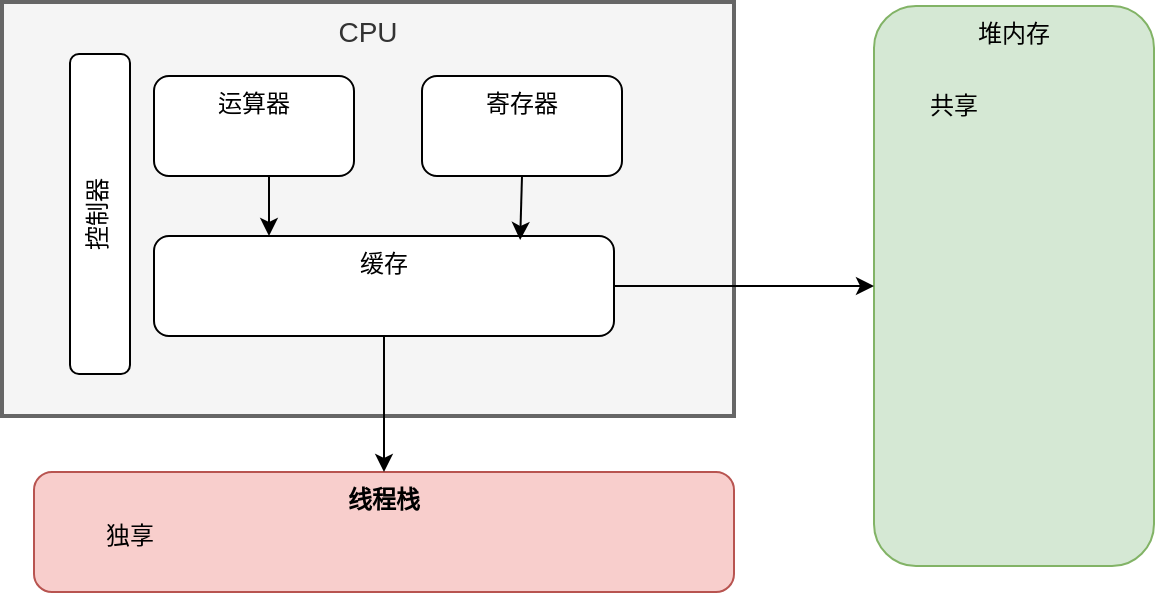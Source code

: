 <mxfile version="24.2.5" type="github">
  <diagram name="第 1 页" id="pJ7N7Mdcds2aRlb_ipgZ">
    <mxGraphModel dx="1434" dy="746" grid="1" gridSize="10" guides="1" tooltips="1" connect="1" arrows="1" fold="1" page="1" pageScale="1" pageWidth="827" pageHeight="1169" math="0" shadow="0">
      <root>
        <mxCell id="0" />
        <mxCell id="1" parent="0" />
        <mxCell id="a5jW0V6EEx6I8Ybxm_fT-1" value="CPU" style="rounded=0;whiteSpace=wrap;html=1;strokeWidth=2;fontSize=14;verticalAlign=top;fillColor=#f5f5f5;fontColor=#333333;strokeColor=#666666;" parent="1" vertex="1">
          <mxGeometry x="154" y="153" width="366" height="207" as="geometry" />
        </mxCell>
        <mxCell id="a5jW0V6EEx6I8Ybxm_fT-2" value="线程栈" style="rounded=1;whiteSpace=wrap;html=1;verticalAlign=top;fontStyle=1;fillColor=#f8cecc;strokeColor=#b85450;" parent="1" vertex="1">
          <mxGeometry x="170" y="388" width="350" height="60" as="geometry" />
        </mxCell>
        <mxCell id="a5jW0V6EEx6I8Ybxm_fT-3" value="堆内存" style="rounded=1;whiteSpace=wrap;html=1;verticalAlign=top;fillColor=#d5e8d4;strokeColor=#82b366;" parent="1" vertex="1">
          <mxGeometry x="590" y="155" width="140" height="280" as="geometry" />
        </mxCell>
        <mxCell id="a5jW0V6EEx6I8Ybxm_fT-13" style="edgeStyle=orthogonalEdgeStyle;rounded=0;orthogonalLoop=1;jettySize=auto;html=1;" parent="1" source="a5jW0V6EEx6I8Ybxm_fT-4" target="a5jW0V6EEx6I8Ybxm_fT-2" edge="1">
          <mxGeometry relative="1" as="geometry" />
        </mxCell>
        <mxCell id="a5jW0V6EEx6I8Ybxm_fT-14" style="edgeStyle=orthogonalEdgeStyle;rounded=0;orthogonalLoop=1;jettySize=auto;html=1;entryX=0;entryY=0.5;entryDx=0;entryDy=0;" parent="1" source="a5jW0V6EEx6I8Ybxm_fT-4" target="a5jW0V6EEx6I8Ybxm_fT-3" edge="1">
          <mxGeometry relative="1" as="geometry" />
        </mxCell>
        <mxCell id="a5jW0V6EEx6I8Ybxm_fT-4" value="缓存" style="rounded=1;whiteSpace=wrap;html=1;verticalAlign=top;" parent="1" vertex="1">
          <mxGeometry x="230" y="270" width="230" height="50" as="geometry" />
        </mxCell>
        <mxCell id="a5jW0V6EEx6I8Ybxm_fT-8" style="edgeStyle=orthogonalEdgeStyle;rounded=0;orthogonalLoop=1;jettySize=auto;html=1;exitX=0.5;exitY=1;exitDx=0;exitDy=0;entryX=0.25;entryY=0;entryDx=0;entryDy=0;" parent="1" source="a5jW0V6EEx6I8Ybxm_fT-5" target="a5jW0V6EEx6I8Ybxm_fT-4" edge="1">
          <mxGeometry relative="1" as="geometry" />
        </mxCell>
        <mxCell id="a5jW0V6EEx6I8Ybxm_fT-5" value="运算器" style="rounded=1;whiteSpace=wrap;html=1;verticalAlign=top;" parent="1" vertex="1">
          <mxGeometry x="230" y="190" width="100" height="50" as="geometry" />
        </mxCell>
        <mxCell id="a5jW0V6EEx6I8Ybxm_fT-6" value="寄存器" style="rounded=1;whiteSpace=wrap;html=1;verticalAlign=top;" parent="1" vertex="1">
          <mxGeometry x="364" y="190" width="100" height="50" as="geometry" />
        </mxCell>
        <mxCell id="a5jW0V6EEx6I8Ybxm_fT-11" style="edgeStyle=orthogonalEdgeStyle;rounded=0;orthogonalLoop=1;jettySize=auto;html=1;exitX=0.5;exitY=1;exitDx=0;exitDy=0;entryX=0.796;entryY=0.04;entryDx=0;entryDy=0;entryPerimeter=0;" parent="1" source="a5jW0V6EEx6I8Ybxm_fT-6" target="a5jW0V6EEx6I8Ybxm_fT-4" edge="1">
          <mxGeometry relative="1" as="geometry" />
        </mxCell>
        <mxCell id="a5jW0V6EEx6I8Ybxm_fT-15" value="控制器" style="rounded=1;whiteSpace=wrap;html=1;verticalAlign=top;horizontal=0;" parent="1" vertex="1">
          <mxGeometry x="188" y="179" width="30" height="160" as="geometry" />
        </mxCell>
        <mxCell id="a5jW0V6EEx6I8Ybxm_fT-16" value="独享" style="text;html=1;align=center;verticalAlign=middle;whiteSpace=wrap;rounded=0;" parent="1" vertex="1">
          <mxGeometry x="188" y="405" width="60" height="30" as="geometry" />
        </mxCell>
        <mxCell id="a5jW0V6EEx6I8Ybxm_fT-17" value="共享" style="text;html=1;align=center;verticalAlign=middle;whiteSpace=wrap;rounded=0;" parent="1" vertex="1">
          <mxGeometry x="600" y="190" width="60" height="30" as="geometry" />
        </mxCell>
      </root>
    </mxGraphModel>
  </diagram>
</mxfile>
